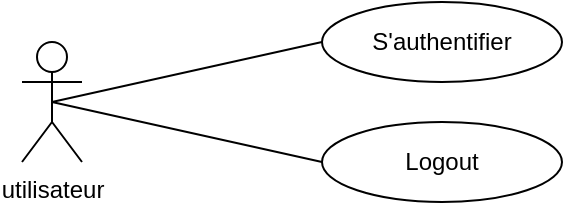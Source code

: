 <mxfile>
    <diagram id="Wyj-NK7crb7vDm2bKEOj" name="Page-1">
        <mxGraphModel dx="192" dy="399" grid="1" gridSize="10" guides="1" tooltips="1" connect="1" arrows="1" fold="1" page="1" pageScale="1" pageWidth="850" pageHeight="1100" math="0" shadow="0">
            <root>
                <mxCell id="0"/>
                <mxCell id="1" parent="0"/>
                <mxCell id="3" value="utilisateur" style="shape=umlActor;verticalLabelPosition=bottom;verticalAlign=top;html=1;outlineConnect=0;" parent="1" vertex="1">
                    <mxGeometry x="40" y="230" width="30" height="60" as="geometry"/>
                </mxCell>
                <mxCell id="9" value="" style="endArrow=none;html=1;exitX=0.5;exitY=0.5;exitDx=0;exitDy=0;exitPerimeter=0;" parent="1" source="3" edge="1">
                    <mxGeometry width="50" height="50" relative="1" as="geometry">
                        <mxPoint x="340" y="250" as="sourcePoint"/>
                        <mxPoint x="190" y="230" as="targetPoint"/>
                    </mxGeometry>
                </mxCell>
                <mxCell id="10" value="" style="endArrow=none;html=1;exitX=0.5;exitY=0.5;exitDx=0;exitDy=0;exitPerimeter=0;entryX=0;entryY=0.5;entryDx=0;entryDy=0;" parent="1" source="3" target="5" edge="1">
                    <mxGeometry width="50" height="50" relative="1" as="geometry">
                        <mxPoint x="65" y="260" as="sourcePoint"/>
                        <mxPoint x="200" y="240" as="targetPoint"/>
                    </mxGeometry>
                </mxCell>
                <mxCell id="12" value="" style="group" parent="1" vertex="1" connectable="0">
                    <mxGeometry x="190" y="210" width="120" height="100" as="geometry"/>
                </mxCell>
                <mxCell id="4" value="S'authentifier" style="ellipse;whiteSpace=wrap;html=1;" parent="12" vertex="1">
                    <mxGeometry width="120" height="40" as="geometry"/>
                </mxCell>
                <mxCell id="5" value="Logout" style="ellipse;whiteSpace=wrap;html=1;" parent="12" vertex="1">
                    <mxGeometry y="60" width="120" height="40" as="geometry"/>
                </mxCell>
            </root>
        </mxGraphModel>
    </diagram>
</mxfile>